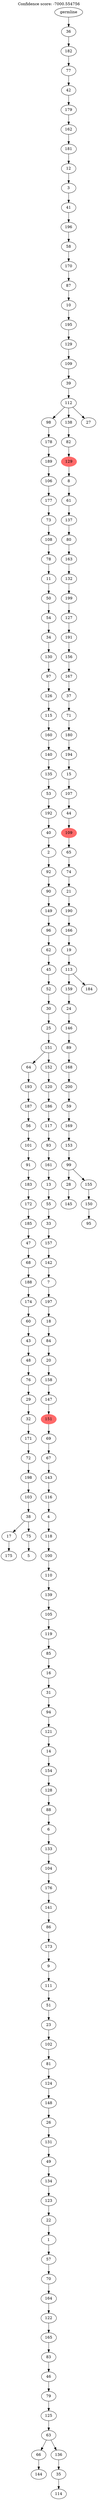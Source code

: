digraph g {
	"201" -> "202";
	"202" [label="175"];
	"199" -> "200";
	"200" [label="5"];
	"198" -> "199";
	"199" [label="75"];
	"198" -> "201";
	"201" [label="17"];
	"197" -> "198";
	"198" [label="38"];
	"196" -> "197";
	"197" [label="103"];
	"195" -> "196";
	"196" [label="198"];
	"194" -> "195";
	"195" [label="72"];
	"193" -> "194";
	"194" [label="171"];
	"192" -> "193";
	"193" [label="32"];
	"191" -> "192";
	"192" [label="29"];
	"190" -> "191";
	"191" [label="76"];
	"189" -> "190";
	"190" [label="48"];
	"188" -> "189";
	"189" [label="43"];
	"187" -> "188";
	"188" [label="60"];
	"186" -> "187";
	"187" [label="174"];
	"185" -> "186";
	"186" [label="188"];
	"184" -> "185";
	"185" [label="68"];
	"183" -> "184";
	"184" [label="47"];
	"182" -> "183";
	"183" [label="185"];
	"181" -> "182";
	"182" [label="172"];
	"180" -> "181";
	"181" [label="183"];
	"179" -> "180";
	"180" [label="91"];
	"178" -> "179";
	"179" [label="101"];
	"177" -> "178";
	"178" [label="56"];
	"176" -> "177";
	"177" [label="187"];
	"175" -> "176";
	"176" [label="193"];
	"173" -> "174";
	"174" [label="144"];
	"171" -> "172";
	"172" [label="114"];
	"170" -> "171";
	"171" [label="35"];
	"169" -> "170";
	"170" [label="136"];
	"169" -> "173";
	"173" [label="66"];
	"168" -> "169";
	"169" [label="63"];
	"167" -> "168";
	"168" [label="125"];
	"166" -> "167";
	"167" [label="79"];
	"165" -> "166";
	"166" [label="46"];
	"164" -> "165";
	"165" [label="83"];
	"163" -> "164";
	"164" [label="165"];
	"162" -> "163";
	"163" [label="122"];
	"161" -> "162";
	"162" [label="164"];
	"160" -> "161";
	"161" [label="70"];
	"159" -> "160";
	"160" [label="57"];
	"158" -> "159";
	"159" [label="1"];
	"157" -> "158";
	"158" [label="22"];
	"156" -> "157";
	"157" [label="123"];
	"155" -> "156";
	"156" [label="134"];
	"154" -> "155";
	"155" [label="49"];
	"153" -> "154";
	"154" [label="131"];
	"152" -> "153";
	"153" [label="26"];
	"151" -> "152";
	"152" [label="148"];
	"150" -> "151";
	"151" [label="124"];
	"149" -> "150";
	"150" [label="81"];
	"148" -> "149";
	"149" [label="102"];
	"147" -> "148";
	"148" [label="23"];
	"146" -> "147";
	"147" [label="51"];
	"145" -> "146";
	"146" [label="111"];
	"144" -> "145";
	"145" [label="9"];
	"143" -> "144";
	"144" [label="173"];
	"142" -> "143";
	"143" [label="86"];
	"141" -> "142";
	"142" [label="141"];
	"140" -> "141";
	"141" [label="176"];
	"139" -> "140";
	"140" [label="104"];
	"138" -> "139";
	"139" [label="133"];
	"137" -> "138";
	"138" [label="6"];
	"136" -> "137";
	"137" [label="88"];
	"135" -> "136";
	"136" [label="128"];
	"134" -> "135";
	"135" [label="154"];
	"133" -> "134";
	"134" [label="14"];
	"132" -> "133";
	"133" [label="121"];
	"131" -> "132";
	"132" [label="94"];
	"130" -> "131";
	"131" [label="31"];
	"129" -> "130";
	"130" [label="16"];
	"128" -> "129";
	"129" [label="85"];
	"127" -> "128";
	"128" [label="119"];
	"126" -> "127";
	"127" [label="105"];
	"125" -> "126";
	"126" [label="139"];
	"124" -> "125";
	"125" [label="110"];
	"123" -> "124";
	"124" [label="100"];
	"122" -> "123";
	"123" [label="118"];
	"121" -> "122";
	"122" [label="4"];
	"120" -> "121";
	"121" [label="116"];
	"119" -> "120";
	"120" [label="143"];
	"118" -> "119";
	"119" [label="67"];
	"117" -> "118";
	"118" [label="69"];
	"116" -> "117";
	"117" [color=indianred1, style=filled, label="151"];
	"115" -> "116";
	"116" [label="147"];
	"114" -> "115";
	"115" [label="158"];
	"113" -> "114";
	"114" [label="20"];
	"112" -> "113";
	"113" [label="84"];
	"111" -> "112";
	"112" [label="18"];
	"110" -> "111";
	"111" [label="197"];
	"109" -> "110";
	"110" [label="7"];
	"108" -> "109";
	"109" [label="142"];
	"107" -> "108";
	"108" [label="157"];
	"106" -> "107";
	"107" [label="33"];
	"105" -> "106";
	"106" [label="55"];
	"104" -> "105";
	"105" [label="13"];
	"103" -> "104";
	"104" [label="161"];
	"102" -> "103";
	"103" [label="93"];
	"101" -> "102";
	"102" [label="117"];
	"100" -> "101";
	"101" [label="186"];
	"99" -> "100";
	"100" [label="120"];
	"98" -> "99";
	"99" [label="152"];
	"98" -> "175";
	"175" [label="64"];
	"97" -> "98";
	"98" [label="151"];
	"96" -> "97";
	"97" [label="25"];
	"95" -> "96";
	"96" [label="30"];
	"94" -> "95";
	"95" [label="52"];
	"93" -> "94";
	"94" [label="45"];
	"92" -> "93";
	"93" [label="62"];
	"91" -> "92";
	"92" [label="96"];
	"90" -> "91";
	"91" [label="149"];
	"89" -> "90";
	"90" [label="90"];
	"88" -> "89";
	"89" [label="92"];
	"87" -> "88";
	"88" [label="2"];
	"86" -> "87";
	"87" [label="40"];
	"85" -> "86";
	"86" [label="192"];
	"84" -> "85";
	"85" [label="53"];
	"83" -> "84";
	"84" [label="135"];
	"82" -> "83";
	"83" [label="140"];
	"81" -> "82";
	"82" [label="160"];
	"80" -> "81";
	"81" [label="115"];
	"79" -> "80";
	"80" [label="126"];
	"78" -> "79";
	"79" [label="97"];
	"77" -> "78";
	"78" [label="130"];
	"76" -> "77";
	"77" [label="34"];
	"75" -> "76";
	"76" [label="54"];
	"74" -> "75";
	"75" [label="50"];
	"73" -> "74";
	"74" [label="11"];
	"72" -> "73";
	"73" [label="78"];
	"71" -> "72";
	"72" [label="108"];
	"70" -> "71";
	"71" [label="73"];
	"69" -> "70";
	"70" [label="177"];
	"68" -> "69";
	"69" [label="106"];
	"67" -> "68";
	"68" [label="189"];
	"66" -> "67";
	"67" [label="178"];
	"63" -> "64";
	"64" [label="145"];
	"61" -> "62";
	"62" [label="95"];
	"60" -> "61";
	"61" [label="150"];
	"59" -> "60";
	"60" [label="155"];
	"59" -> "63";
	"63" [label="28"];
	"58" -> "59";
	"59" [label="99"];
	"57" -> "58";
	"58" [label="153"];
	"56" -> "57";
	"57" [label="169"];
	"55" -> "56";
	"56" [label="59"];
	"54" -> "55";
	"55" [label="200"];
	"53" -> "54";
	"54" [label="168"];
	"52" -> "53";
	"53" [label="89"];
	"51" -> "52";
	"52" [label="146"];
	"50" -> "51";
	"51" [label="24"];
	"49" -> "50";
	"50" [label="159"];
	"49" -> "65";
	"65" [label="184"];
	"48" -> "49";
	"49" [label="113"];
	"47" -> "48";
	"48" [label="19"];
	"46" -> "47";
	"47" [label="166"];
	"45" -> "46";
	"46" [label="190"];
	"44" -> "45";
	"45" [label="21"];
	"43" -> "44";
	"44" [label="74"];
	"42" -> "43";
	"43" [label="65"];
	"41" -> "42";
	"42" [color=indianred1, style=filled, label="109"];
	"40" -> "41";
	"41" [label="44"];
	"39" -> "40";
	"40" [label="107"];
	"38" -> "39";
	"39" [label="15"];
	"37" -> "38";
	"38" [label="194"];
	"36" -> "37";
	"37" [label="180"];
	"35" -> "36";
	"36" [label="71"];
	"34" -> "35";
	"35" [label="37"];
	"33" -> "34";
	"34" [label="167"];
	"32" -> "33";
	"33" [label="156"];
	"31" -> "32";
	"32" [label="191"];
	"30" -> "31";
	"31" [label="127"];
	"29" -> "30";
	"30" [label="199"];
	"28" -> "29";
	"29" [label="132"];
	"27" -> "28";
	"28" [label="163"];
	"26" -> "27";
	"27" [label="80"];
	"25" -> "26";
	"26" [label="137"];
	"24" -> "25";
	"25" [label="61"];
	"23" -> "24";
	"24" [label="8"];
	"22" -> "23";
	"23" [color=indianred1, style=filled, label="129"];
	"21" -> "22";
	"22" [label="82"];
	"20" -> "21";
	"21" [label="138"];
	"20" -> "66";
	"66" [label="98"];
	"20" -> "203";
	"203" [label="27"];
	"19" -> "20";
	"20" [label="112"];
	"18" -> "19";
	"19" [label="39"];
	"17" -> "18";
	"18" [label="109"];
	"16" -> "17";
	"17" [label="129"];
	"15" -> "16";
	"16" [label="195"];
	"14" -> "15";
	"15" [label="10"];
	"13" -> "14";
	"14" [label="87"];
	"12" -> "13";
	"13" [label="170"];
	"11" -> "12";
	"12" [label="58"];
	"10" -> "11";
	"11" [label="196"];
	"9" -> "10";
	"10" [label="41"];
	"8" -> "9";
	"9" [label="3"];
	"7" -> "8";
	"8" [label="12"];
	"6" -> "7";
	"7" [label="181"];
	"5" -> "6";
	"6" [label="162"];
	"4" -> "5";
	"5" [label="179"];
	"3" -> "4";
	"4" [label="42"];
	"2" -> "3";
	"3" [label="77"];
	"1" -> "2";
	"2" [label="182"];
	"0" -> "1";
	"1" [label="36"];
	"0" [label="germline"];
	labelloc="t";
	label="Confidence score: -7000.554756";
}

